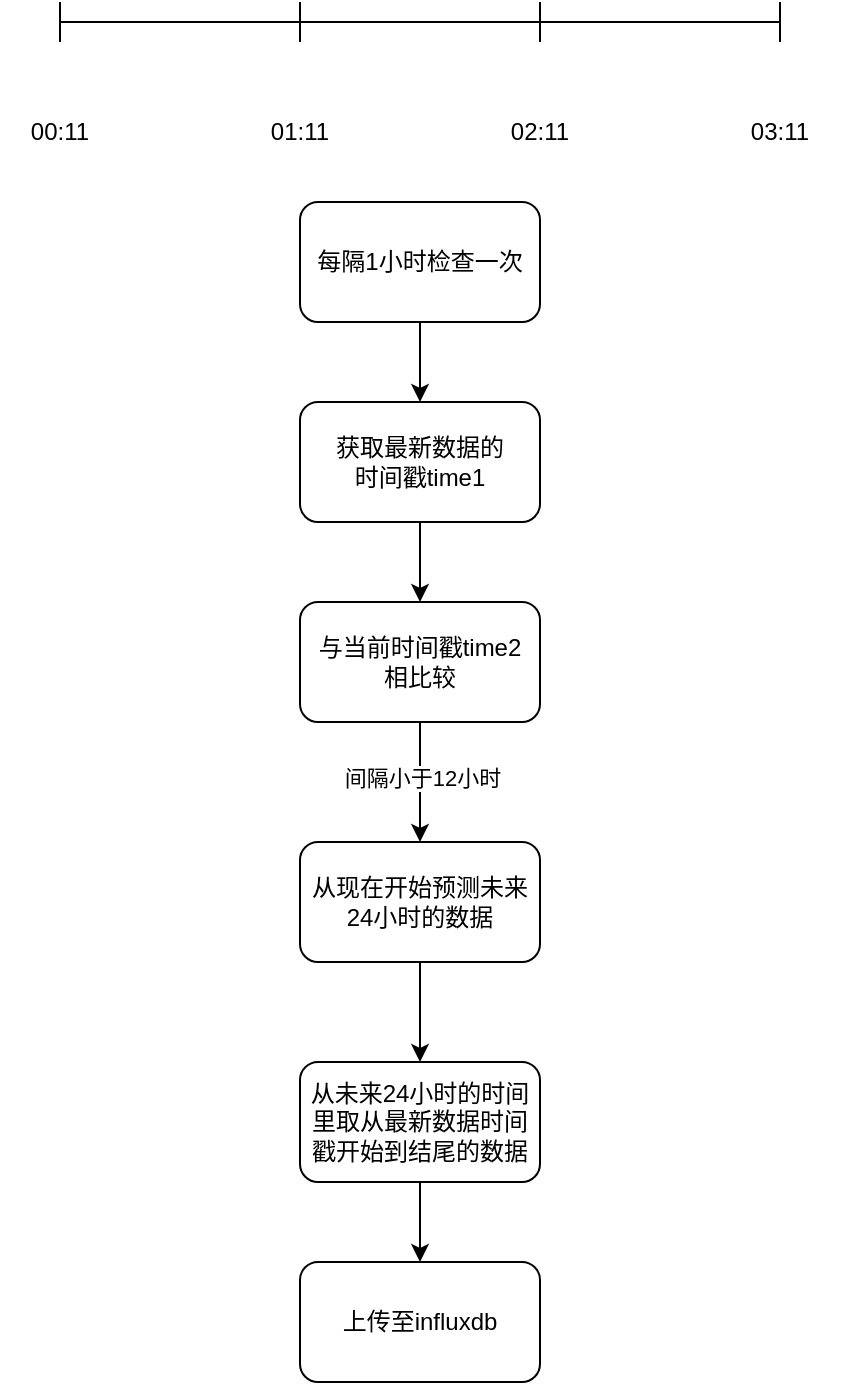 <mxfile version="21.2.9" type="github">
  <diagram name="第 1 页" id="SlJA2I-Qyu4VbDwptdL-">
    <mxGraphModel dx="823" dy="544" grid="1" gridSize="10" guides="1" tooltips="1" connect="1" arrows="1" fold="1" page="1" pageScale="1" pageWidth="827" pageHeight="1169" math="0" shadow="0">
      <root>
        <mxCell id="0" />
        <mxCell id="1" parent="0" />
        <mxCell id="vAp62FiM2lDATQAgyI6t-1" value="" style="shape=crossbar;whiteSpace=wrap;html=1;rounded=1;" vertex="1" parent="1">
          <mxGeometry x="234" y="200" width="120" height="20" as="geometry" />
        </mxCell>
        <mxCell id="vAp62FiM2lDATQAgyI6t-2" value="" style="shape=crossbar;whiteSpace=wrap;html=1;rounded=1;" vertex="1" parent="1">
          <mxGeometry x="354" y="200" width="120" height="20" as="geometry" />
        </mxCell>
        <mxCell id="vAp62FiM2lDATQAgyI6t-3" value="" style="shape=crossbar;whiteSpace=wrap;html=1;rounded=1;" vertex="1" parent="1">
          <mxGeometry x="474" y="200" width="120" height="20" as="geometry" />
        </mxCell>
        <mxCell id="vAp62FiM2lDATQAgyI6t-5" value="00:11" style="text;html=1;strokeColor=none;fillColor=none;align=center;verticalAlign=middle;whiteSpace=wrap;rounded=0;" vertex="1" parent="1">
          <mxGeometry x="204" y="250" width="60" height="30" as="geometry" />
        </mxCell>
        <mxCell id="vAp62FiM2lDATQAgyI6t-7" value="01:11" style="text;html=1;strokeColor=none;fillColor=none;align=center;verticalAlign=middle;whiteSpace=wrap;rounded=0;" vertex="1" parent="1">
          <mxGeometry x="324" y="250" width="60" height="30" as="geometry" />
        </mxCell>
        <mxCell id="vAp62FiM2lDATQAgyI6t-8" value="02:11" style="text;html=1;strokeColor=none;fillColor=none;align=center;verticalAlign=middle;whiteSpace=wrap;rounded=0;" vertex="1" parent="1">
          <mxGeometry x="444" y="250" width="60" height="30" as="geometry" />
        </mxCell>
        <mxCell id="vAp62FiM2lDATQAgyI6t-9" value="03:11" style="text;html=1;strokeColor=none;fillColor=none;align=center;verticalAlign=middle;whiteSpace=wrap;rounded=0;" vertex="1" parent="1">
          <mxGeometry x="564" y="250" width="60" height="30" as="geometry" />
        </mxCell>
        <mxCell id="vAp62FiM2lDATQAgyI6t-12" value="" style="edgeStyle=orthogonalEdgeStyle;rounded=0;orthogonalLoop=1;jettySize=auto;html=1;" edge="1" parent="1" source="vAp62FiM2lDATQAgyI6t-10" target="vAp62FiM2lDATQAgyI6t-11">
          <mxGeometry relative="1" as="geometry" />
        </mxCell>
        <mxCell id="vAp62FiM2lDATQAgyI6t-10" value="每隔1小时检查一次" style="rounded=1;whiteSpace=wrap;html=1;" vertex="1" parent="1">
          <mxGeometry x="354" y="300" width="120" height="60" as="geometry" />
        </mxCell>
        <mxCell id="vAp62FiM2lDATQAgyI6t-14" value="" style="edgeStyle=orthogonalEdgeStyle;rounded=0;orthogonalLoop=1;jettySize=auto;html=1;" edge="1" parent="1" source="vAp62FiM2lDATQAgyI6t-11" target="vAp62FiM2lDATQAgyI6t-13">
          <mxGeometry relative="1" as="geometry" />
        </mxCell>
        <mxCell id="vAp62FiM2lDATQAgyI6t-11" value="获取最新数据的&lt;br&gt;时间戳time1" style="whiteSpace=wrap;html=1;rounded=1;" vertex="1" parent="1">
          <mxGeometry x="354" y="400" width="120" height="60" as="geometry" />
        </mxCell>
        <mxCell id="vAp62FiM2lDATQAgyI6t-16" value="" style="edgeStyle=orthogonalEdgeStyle;rounded=0;orthogonalLoop=1;jettySize=auto;html=1;" edge="1" parent="1" source="vAp62FiM2lDATQAgyI6t-13" target="vAp62FiM2lDATQAgyI6t-15">
          <mxGeometry relative="1" as="geometry" />
        </mxCell>
        <mxCell id="vAp62FiM2lDATQAgyI6t-19" value="间隔小于12小时" style="edgeLabel;html=1;align=center;verticalAlign=middle;resizable=0;points=[];" vertex="1" connectable="0" parent="vAp62FiM2lDATQAgyI6t-16">
          <mxGeometry x="-0.063" y="1" relative="1" as="geometry">
            <mxPoint as="offset" />
          </mxGeometry>
        </mxCell>
        <mxCell id="vAp62FiM2lDATQAgyI6t-13" value="与当前时间戳time2&lt;br&gt;相比较" style="whiteSpace=wrap;html=1;rounded=1;" vertex="1" parent="1">
          <mxGeometry x="354" y="500" width="120" height="60" as="geometry" />
        </mxCell>
        <mxCell id="vAp62FiM2lDATQAgyI6t-21" value="" style="edgeStyle=orthogonalEdgeStyle;rounded=0;orthogonalLoop=1;jettySize=auto;html=1;" edge="1" parent="1" source="vAp62FiM2lDATQAgyI6t-15" target="vAp62FiM2lDATQAgyI6t-20">
          <mxGeometry relative="1" as="geometry" />
        </mxCell>
        <mxCell id="vAp62FiM2lDATQAgyI6t-15" value="从现在开始预测未来24小时的数据" style="whiteSpace=wrap;html=1;rounded=1;" vertex="1" parent="1">
          <mxGeometry x="354" y="620" width="120" height="60" as="geometry" />
        </mxCell>
        <mxCell id="vAp62FiM2lDATQAgyI6t-23" value="" style="edgeStyle=orthogonalEdgeStyle;rounded=0;orthogonalLoop=1;jettySize=auto;html=1;" edge="1" parent="1" source="vAp62FiM2lDATQAgyI6t-20">
          <mxGeometry relative="1" as="geometry">
            <mxPoint x="414" y="830" as="targetPoint" />
          </mxGeometry>
        </mxCell>
        <mxCell id="vAp62FiM2lDATQAgyI6t-20" value="从未来24小时的时间里取从最新数据时间戳开始到结尾的数据" style="whiteSpace=wrap;html=1;rounded=1;" vertex="1" parent="1">
          <mxGeometry x="354" y="730" width="120" height="60" as="geometry" />
        </mxCell>
        <mxCell id="vAp62FiM2lDATQAgyI6t-22" value="上传至influxdb" style="whiteSpace=wrap;html=1;rounded=1;" vertex="1" parent="1">
          <mxGeometry x="354" y="830" width="120" height="60" as="geometry" />
        </mxCell>
      </root>
    </mxGraphModel>
  </diagram>
</mxfile>
